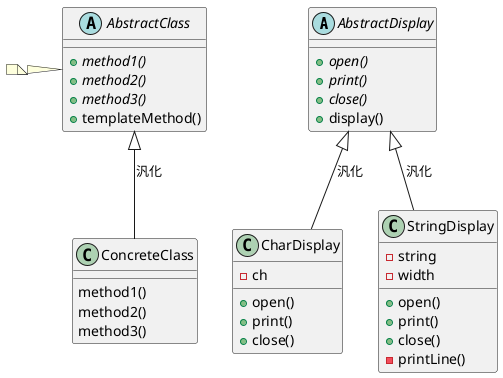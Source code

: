 @startuml(template_pattern_sample.png)

abstract class AbstractDisplay {
    +{abstract} open()
    +{abstract} print()
    +{abstract} close()
    +display()
}
class CharDisplay {
    -ch
    +open()
    +print()
    +close()
}
class StringDisplay {
    -string
    -width
    +open()
    +print()
    +close()
    -printLine()
}

CharDisplay -u-|> AbstractDisplay: 汎化
StringDisplay -u-|> AbstractDisplay: 汎化

abstract class AbstractClass {
    +{abstract} method1()
    +{abstract} method2()
    +{abstract} method3()
    +templateMethod()
}
note left:

class ConcreteClass {
    method1()
    method2()
    method3()
}

ConcreteClass -u-|> AbstractClass: 汎化
@enduml